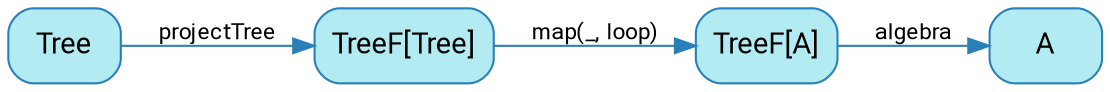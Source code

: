 digraph {
    bgcolor=transparent
    splines=false
    rankdir=LR

    // Default theme: enabled
    node[shape="rectangle" style="rounded,filled" color="#2980B9" fillcolor="#b2ebf2" fontcolor="#000000" fontname="Segoe UI,Roboto,Helvetica,Arial,sans-serif"]
    edge [color="#2980B9" fontcolor="#000000" fontname="Segoe UI,Roboto,Helvetica,Arial,sans-serif" fontsize=11]

    ListFList[label="TreeF[Tree]"]
    ListFA[label="TreeF[A]"]
    B[label=Tree]

    B         -> ListFList [label=projectTree]
    ListFList -> ListFA[label="map(_, loop)"]
    ListFA    -> A [label=algebra]
}
